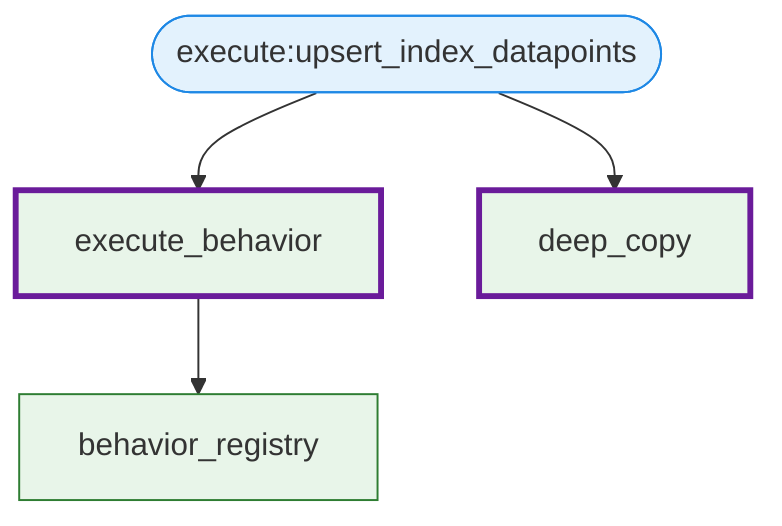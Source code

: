 flowchart TD
  execute_upsert_index_datapoints([execute:upsert_index_datapoints])
  execute_behavior[execute_behavior]
  behavior_registry[behavior_registry]
  deep_copy[deep_copy]
  execute_upsert_index_datapoints --> execute_behavior
  execute_upsert_index_datapoints --> deep_copy
  execute_behavior --> behavior_registry
  classDef action fill:#E3F2FD,stroke:#1E88E5,stroke-width:1px;
  classDef method fill:#E8F5E9,stroke:#2E7D32,stroke-width:1px;
  classDef http   fill:#FFF3E0,stroke:#EF6C00,stroke-width:1px;
  classDef hot stroke:#6A1B9A,stroke-width:3px;
  classDef cycle stroke:#C62828,stroke-width:3px;
  classDef unused fill:#ECECEC,color:#6B7280,stroke:#9CA3AF;
  classDef undef stroke-dasharray:4 2,stroke:#EF4444;
  class execute_upsert_index_datapoints action;
  class execute_behavior method;
  class behavior_registry method;
  class deep_copy method;
  class deep_copy hot;
  class execute_behavior hot;